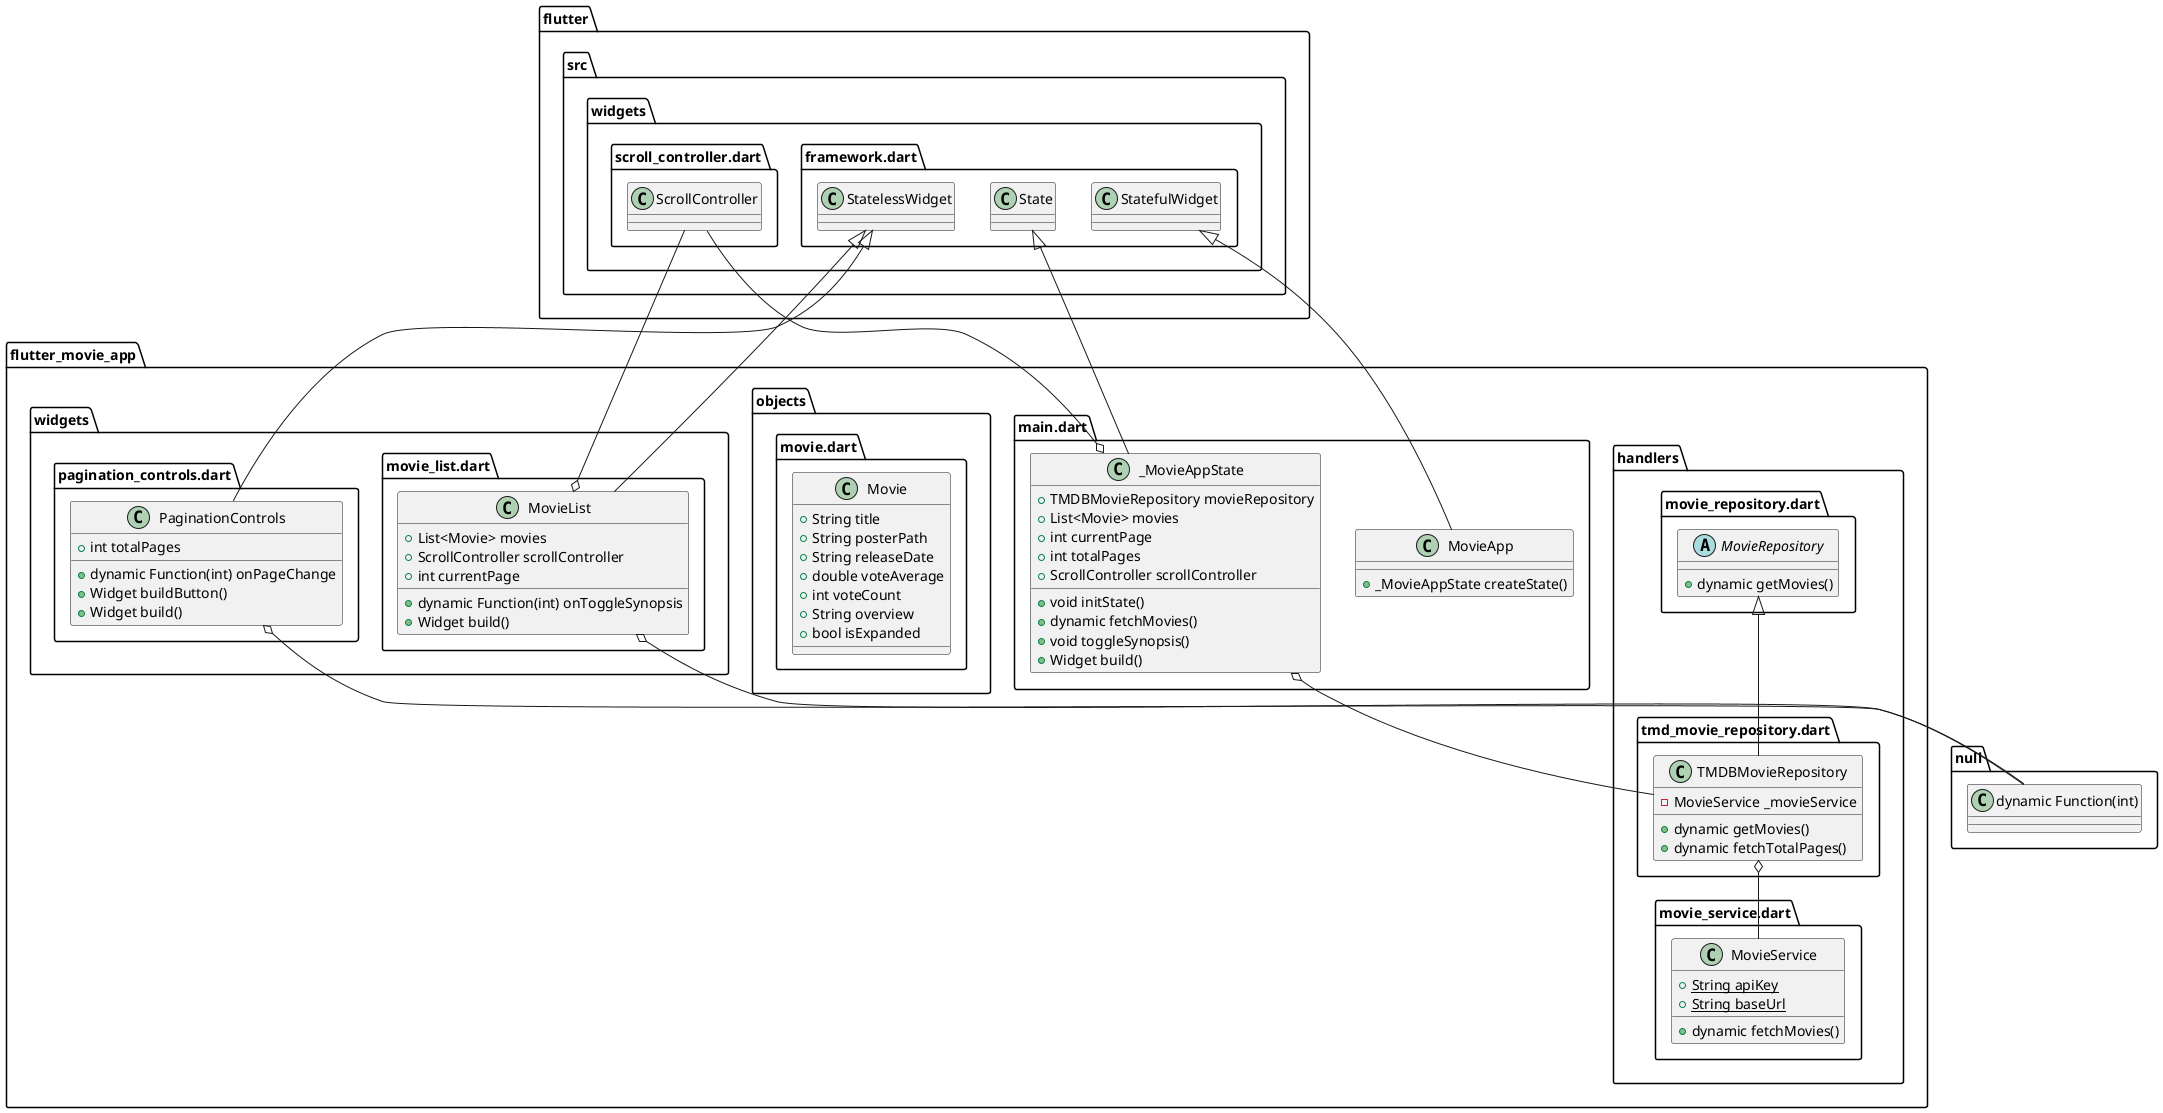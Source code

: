 @startuml
set namespaceSeparator ::

abstract class "flutter_movie_app::handlers::movie_repository.dart::MovieRepository" {
  +dynamic getMovies()
}

class "flutter_movie_app::handlers::movie_service.dart::MovieService" {
  {static} +String apiKey
  {static} +String baseUrl
  +dynamic fetchMovies()
}

class "flutter_movie_app::handlers::tmd_movie_repository.dart::TMDBMovieRepository" {
  -MovieService _movieService
  +dynamic getMovies()
  +dynamic fetchTotalPages()
}

"flutter_movie_app::handlers::tmd_movie_repository.dart::TMDBMovieRepository" o-- "flutter_movie_app::handlers::movie_service.dart::MovieService"
"flutter_movie_app::handlers::movie_repository.dart::MovieRepository" <|-- "flutter_movie_app::handlers::tmd_movie_repository.dart::TMDBMovieRepository"

class "flutter_movie_app::main.dart::MovieApp" {
  +_MovieAppState createState()
}

"flutter::src::widgets::framework.dart::StatefulWidget" <|-- "flutter_movie_app::main.dart::MovieApp"

class "flutter_movie_app::main.dart::_MovieAppState" {
  +TMDBMovieRepository movieRepository
  +List<Movie> movies
  +int currentPage
  +int totalPages
  +ScrollController scrollController
  +void initState()
  +dynamic fetchMovies()
  +void toggleSynopsis()
  +Widget build()
}

"flutter_movie_app::main.dart::_MovieAppState" o-- "flutter_movie_app::handlers::tmd_movie_repository.dart::TMDBMovieRepository"
"flutter_movie_app::main.dart::_MovieAppState" o-- "flutter::src::widgets::scroll_controller.dart::ScrollController"
"flutter::src::widgets::framework.dart::State" <|-- "flutter_movie_app::main.dart::_MovieAppState"

class "flutter_movie_app::objects::movie.dart::Movie" {
  +String title
  +String posterPath
  +String releaseDate
  +double voteAverage
  +int voteCount
  +String overview
  +bool isExpanded
}

class "flutter_movie_app::widgets::movie_list.dart::MovieList" {
  +List<Movie> movies
  +ScrollController scrollController
  +dynamic Function(int) onToggleSynopsis
  +int currentPage
  +Widget build()
}

"flutter_movie_app::widgets::movie_list.dart::MovieList" o-- "flutter::src::widgets::scroll_controller.dart::ScrollController"
"flutter_movie_app::widgets::movie_list.dart::MovieList" o-- "null::dynamic Function(int)"
"flutter::src::widgets::framework.dart::StatelessWidget" <|-- "flutter_movie_app::widgets::movie_list.dart::MovieList"

class "flutter_movie_app::widgets::pagination_controls.dart::PaginationControls" {
  +int totalPages
  +dynamic Function(int) onPageChange
  +Widget buildButton()
  +Widget build()
}

"flutter_movie_app::widgets::pagination_controls.dart::PaginationControls" o-- "null::dynamic Function(int)"
"flutter::src::widgets::framework.dart::StatelessWidget" <|-- "flutter_movie_app::widgets::pagination_controls.dart::PaginationControls"


@enduml
